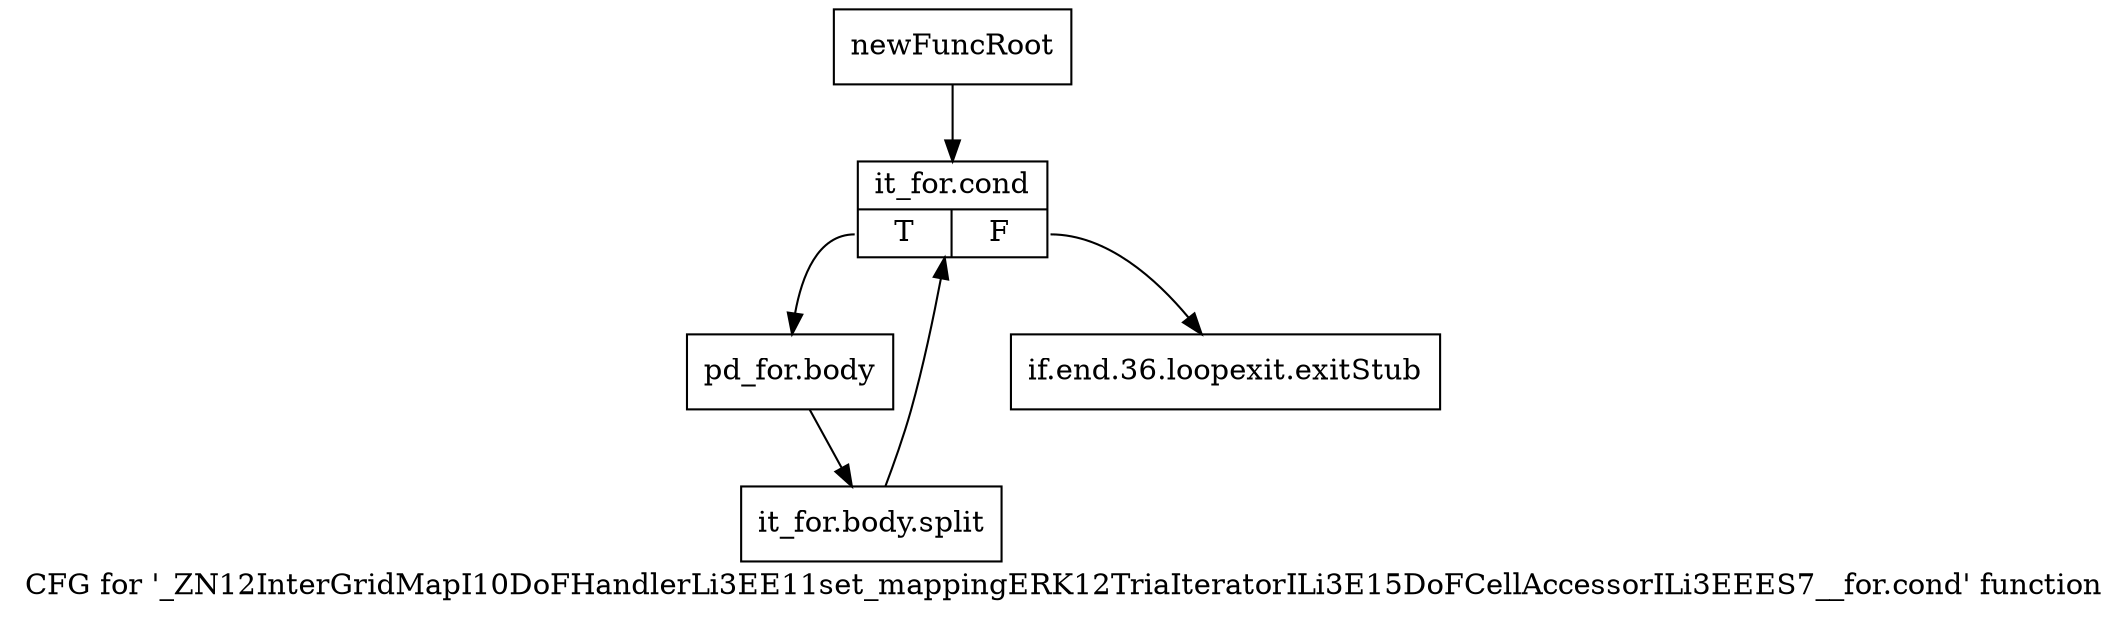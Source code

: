 digraph "CFG for '_ZN12InterGridMapI10DoFHandlerLi3EE11set_mappingERK12TriaIteratorILi3E15DoFCellAccessorILi3EEES7__for.cond' function" {
	label="CFG for '_ZN12InterGridMapI10DoFHandlerLi3EE11set_mappingERK12TriaIteratorILi3E15DoFCellAccessorILi3EEES7__for.cond' function";

	Node0x9479680 [shape=record,label="{newFuncRoot}"];
	Node0x9479680 -> Node0x9479720;
	Node0x94796d0 [shape=record,label="{if.end.36.loopexit.exitStub}"];
	Node0x9479720 [shape=record,label="{it_for.cond|{<s0>T|<s1>F}}"];
	Node0x9479720:s0 -> Node0x9479770;
	Node0x9479720:s1 -> Node0x94796d0;
	Node0x9479770 [shape=record,label="{pd_for.body}"];
	Node0x9479770 -> Node0xc6b27f0;
	Node0xc6b27f0 [shape=record,label="{it_for.body.split}"];
	Node0xc6b27f0 -> Node0x9479720;
}
